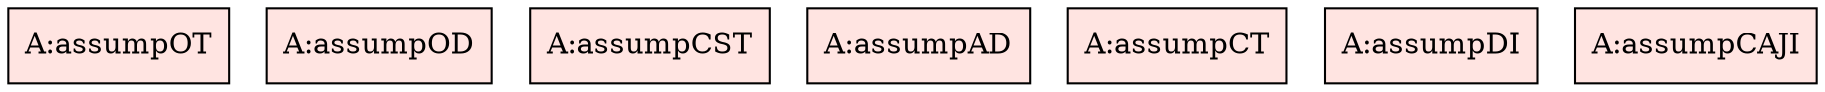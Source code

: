 digraph avsa {


	assumpOT	[shape=box, color=black, style=filled, fillcolor=mistyrose, label="A:assumpOT"];
	assumpOD	[shape=box, color=black, style=filled, fillcolor=mistyrose, label="A:assumpOD"];
	assumpCST	[shape=box, color=black, style=filled, fillcolor=mistyrose, label="A:assumpCST"];
	assumpAD	[shape=box, color=black, style=filled, fillcolor=mistyrose, label="A:assumpAD"];
	assumpCT	[shape=box, color=black, style=filled, fillcolor=mistyrose, label="A:assumpCT"];
	assumpDI	[shape=box, color=black, style=filled, fillcolor=mistyrose, label="A:assumpDI"];
	assumpCAJI	[shape=box, color=black, style=filled, fillcolor=mistyrose, label="A:assumpCAJI"];

	subgraph A {
	rank="same"
	{assumpOT, assumpOD, assumpCST, assumpAD, assumpCT, assumpDI, assumpCAJI}
	}

}
